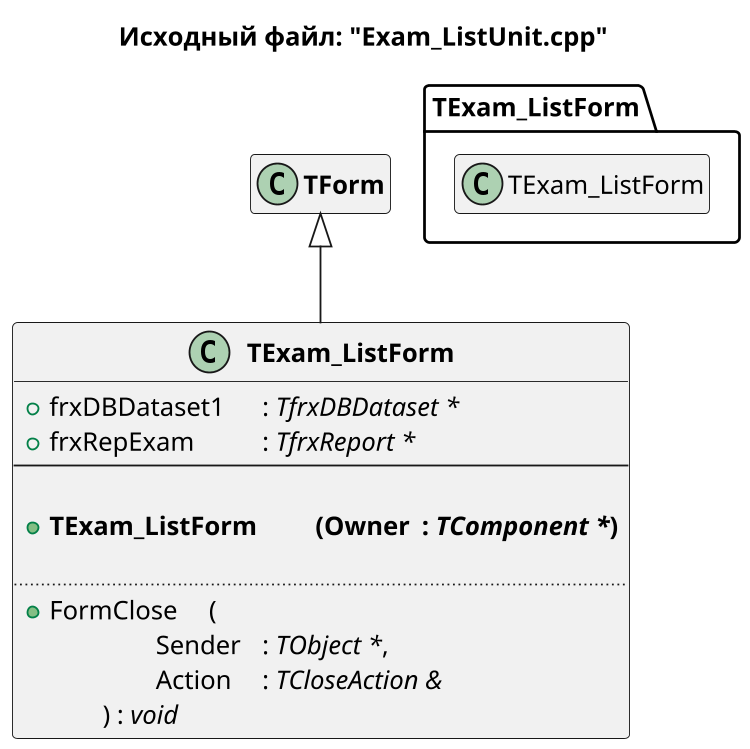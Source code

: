 @startuml Exam_ListUnit.cpp

title Исходный файл: "Exam_ListUnit.cpp"

scale 750 width

"<b>TExam_ListForm</b>" -up-|> "<b>TForm</b>"

hide "<b>TForm</b>" members

class "<b>TExam_ListForm</b>"
{
    + frxDBDataset1 \t: <i>TfrxDBDataset *</i>
    + frxRepExam \t\t: <i>TfrxReport *</i>
    --
    
    + <b>TExam_ListForm \t(Owner \t: <i>TComponent *</i>)</b>

    ..
    + FormClose \t(
            \t\tSender \t: <i>TObject *</i>,
            \t\tAction \t: <i>TCloseAction &</i>
        \t) : <i>void</i>
}


package TExam_ListForm <<Folder>>
{
    class TExam_ListForm
    hide  TExam_ListForm members
}


@enduml